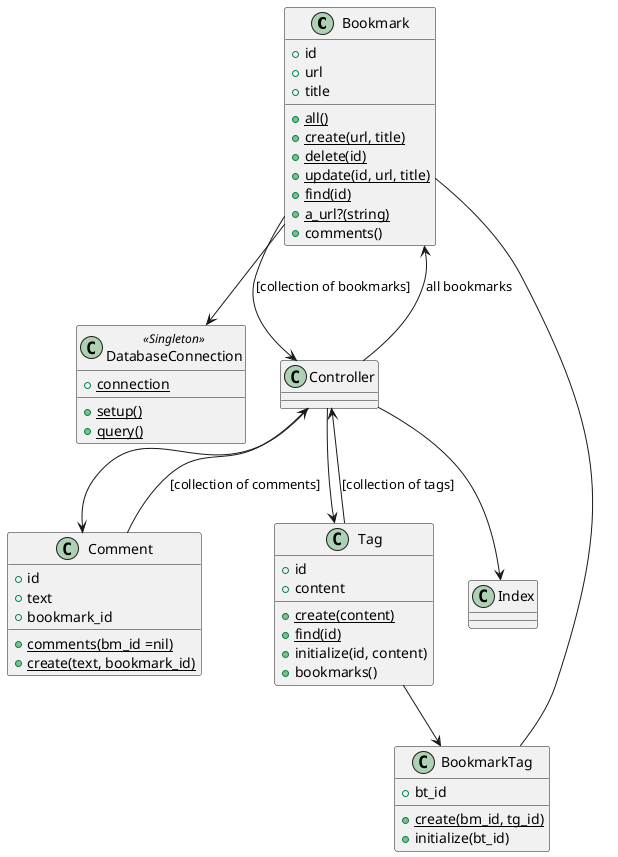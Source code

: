 @startuml

class Bookmark {
    +id
    +url
    +title
    +{static} all()
    +{static} create(url, title)
    +{static} delete(id)
    +{static} update(id, url, title)
    +{static} find(id)
    +{static} a_url?(string)
    +comments()
}

class Comment {
    +id
    +text
    +bookmark_id
    +{static} comments(bm_id =nil)
    +{static} create(text, bookmark_id)

}

class Tag {
    +id
    +content
    +{static} create(content)
    +{static} find(id)
    +initialize(id, content)
    +bookmarks()
}

class BookmarkTag {
    +bt_id
    +{static} create(bm_id, tg_id)
    +initialize(bt_id)
}


class DatabaseConnection <<Singleton>>  {
    +{static} connection
    +{static} setup()
    +{static} query()
}

Controller --> Bookmark: all bookmarks
Controller --> Comment
Controller--> Tag
Bookmark --> Controller: [collection of bookmarks]
Comment --> Controller: [collection of comments]
Tag --> Controller: [collection of tags]
Tag  --> BookmarkTag
BookmarkTag -- Bookmark
Bookmark --> DatabaseConnection
Controller --> Index

@enduml

